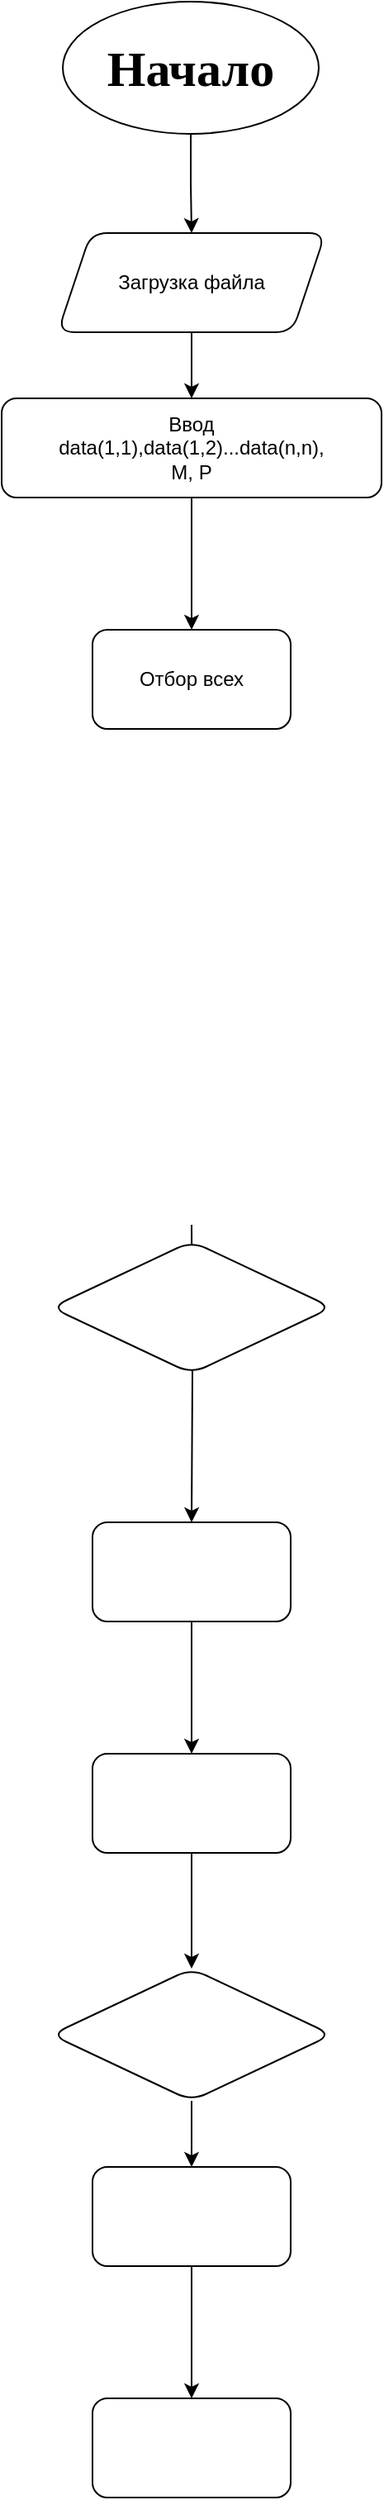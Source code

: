 <mxfile version="15.4.1" type="github">
  <diagram id="C5RBs43oDa-KdzZeNtuy" name="Page-1">
    <mxGraphModel dx="1673" dy="896" grid="1" gridSize="10" guides="1" tooltips="1" connect="1" arrows="1" fold="1" page="1" pageScale="1" pageWidth="1169" pageHeight="1654" math="0" shadow="0">
      <root>
        <mxCell id="WIyWlLk6GJQsqaUBKTNV-0" />
        <mxCell id="WIyWlLk6GJQsqaUBKTNV-1" parent="WIyWlLk6GJQsqaUBKTNV-0" />
        <mxCell id="tONLI_ZuEYyBSYmbDMfp-8" value="" style="edgeStyle=orthogonalEdgeStyle;rounded=0;orthogonalLoop=1;jettySize=auto;html=1;fontFamily=Times New Roman;fontSize=20;" edge="1" parent="WIyWlLk6GJQsqaUBKTNV-1" source="tONLI_ZuEYyBSYmbDMfp-5" target="tONLI_ZuEYyBSYmbDMfp-7">
          <mxGeometry relative="1" as="geometry" />
        </mxCell>
        <mxCell id="tONLI_ZuEYyBSYmbDMfp-5" value="&lt;h1&gt;Начало&lt;/h1&gt;" style="ellipse;whiteSpace=wrap;html=1;rounded=1;fontFamily=Times New Roman;fontSize=15;" vertex="1" parent="WIyWlLk6GJQsqaUBKTNV-1">
          <mxGeometry x="507" y="30" width="155" height="80" as="geometry" />
        </mxCell>
        <mxCell id="tONLI_ZuEYyBSYmbDMfp-22" value="" style="edgeStyle=orthogonalEdgeStyle;rounded=0;orthogonalLoop=1;jettySize=auto;html=1;fontFamily=Times New Roman;fontSize=20;" edge="1" parent="WIyWlLk6GJQsqaUBKTNV-1" source="tONLI_ZuEYyBSYmbDMfp-7" target="tONLI_ZuEYyBSYmbDMfp-21">
          <mxGeometry relative="1" as="geometry" />
        </mxCell>
        <mxCell id="tONLI_ZuEYyBSYmbDMfp-7" value="Загрузка файла" style="shape=parallelogram;perimeter=parallelogramPerimeter;whiteSpace=wrap;html=1;fixedSize=1;rounded=1;" vertex="1" parent="WIyWlLk6GJQsqaUBKTNV-1">
          <mxGeometry x="504" y="170" width="162" height="60" as="geometry" />
        </mxCell>
        <mxCell id="tONLI_ZuEYyBSYmbDMfp-50" value="" style="edgeStyle=orthogonalEdgeStyle;rounded=0;orthogonalLoop=1;jettySize=auto;html=1;fontFamily=Times New Roman;fontSize=15;" edge="1" parent="WIyWlLk6GJQsqaUBKTNV-1" source="tONLI_ZuEYyBSYmbDMfp-21" target="tONLI_ZuEYyBSYmbDMfp-49">
          <mxGeometry relative="1" as="geometry" />
        </mxCell>
        <mxCell id="tONLI_ZuEYyBSYmbDMfp-21" value="Ввод&lt;br&gt;data(1,1),data(1,2)...data(n,n),&lt;br&gt;M, P" style="whiteSpace=wrap;html=1;rounded=1;" vertex="1" parent="WIyWlLk6GJQsqaUBKTNV-1">
          <mxGeometry x="470" y="270" width="230" height="60" as="geometry" />
        </mxCell>
        <mxCell id="tONLI_ZuEYyBSYmbDMfp-31" value="" style="edgeStyle=orthogonalEdgeStyle;rounded=0;orthogonalLoop=1;jettySize=auto;html=1;fontFamily=Times New Roman;fontSize=20;entryX=0.5;entryY=0;entryDx=0;entryDy=0;" edge="1" parent="WIyWlLk6GJQsqaUBKTNV-1" target="tONLI_ZuEYyBSYmbDMfp-30">
          <mxGeometry relative="1" as="geometry">
            <mxPoint x="585" y="770" as="sourcePoint" />
            <mxPoint x="585" y="950" as="targetPoint" />
            <Array as="points" />
          </mxGeometry>
        </mxCell>
        <mxCell id="tONLI_ZuEYyBSYmbDMfp-36" value="" style="edgeStyle=orthogonalEdgeStyle;rounded=0;orthogonalLoop=1;jettySize=auto;html=1;fontFamily=Times New Roman;fontSize=20;" edge="1" parent="WIyWlLk6GJQsqaUBKTNV-1" source="tONLI_ZuEYyBSYmbDMfp-30" target="tONLI_ZuEYyBSYmbDMfp-35">
          <mxGeometry relative="1" as="geometry" />
        </mxCell>
        <mxCell id="tONLI_ZuEYyBSYmbDMfp-30" value="" style="whiteSpace=wrap;html=1;rounded=1;shadow=0;sketch=0;" vertex="1" parent="WIyWlLk6GJQsqaUBKTNV-1">
          <mxGeometry x="525" y="950" width="120" height="60" as="geometry" />
        </mxCell>
        <mxCell id="tONLI_ZuEYyBSYmbDMfp-32" value="" style="rhombus;whiteSpace=wrap;html=1;rounded=1;shadow=0;sketch=0;" vertex="1" parent="WIyWlLk6GJQsqaUBKTNV-1">
          <mxGeometry x="500" y="780" width="170" height="80" as="geometry" />
        </mxCell>
        <mxCell id="tONLI_ZuEYyBSYmbDMfp-38" value="" style="edgeStyle=orthogonalEdgeStyle;rounded=0;orthogonalLoop=1;jettySize=auto;html=1;fontFamily=Times New Roman;fontSize=20;" edge="1" parent="WIyWlLk6GJQsqaUBKTNV-1" source="tONLI_ZuEYyBSYmbDMfp-35" target="tONLI_ZuEYyBSYmbDMfp-37">
          <mxGeometry relative="1" as="geometry" />
        </mxCell>
        <mxCell id="tONLI_ZuEYyBSYmbDMfp-35" value="" style="whiteSpace=wrap;html=1;rounded=1;shadow=0;sketch=0;" vertex="1" parent="WIyWlLk6GJQsqaUBKTNV-1">
          <mxGeometry x="525" y="1090" width="120" height="60" as="geometry" />
        </mxCell>
        <mxCell id="tONLI_ZuEYyBSYmbDMfp-40" value="" style="edgeStyle=orthogonalEdgeStyle;rounded=0;orthogonalLoop=1;jettySize=auto;html=1;fontFamily=Times New Roman;fontSize=20;" edge="1" parent="WIyWlLk6GJQsqaUBKTNV-1" source="tONLI_ZuEYyBSYmbDMfp-37" target="tONLI_ZuEYyBSYmbDMfp-39">
          <mxGeometry relative="1" as="geometry" />
        </mxCell>
        <mxCell id="tONLI_ZuEYyBSYmbDMfp-37" value="" style="rhombus;whiteSpace=wrap;html=1;rounded=1;shadow=0;sketch=0;" vertex="1" parent="WIyWlLk6GJQsqaUBKTNV-1">
          <mxGeometry x="500" y="1220" width="170" height="80" as="geometry" />
        </mxCell>
        <mxCell id="tONLI_ZuEYyBSYmbDMfp-42" value="" style="edgeStyle=orthogonalEdgeStyle;rounded=0;orthogonalLoop=1;jettySize=auto;html=1;fontFamily=Times New Roman;fontSize=20;" edge="1" parent="WIyWlLk6GJQsqaUBKTNV-1" source="tONLI_ZuEYyBSYmbDMfp-39" target="tONLI_ZuEYyBSYmbDMfp-41">
          <mxGeometry relative="1" as="geometry" />
        </mxCell>
        <mxCell id="tONLI_ZuEYyBSYmbDMfp-39" value="" style="rounded=1;whiteSpace=wrap;html=1;shadow=0;sketch=0;" vertex="1" parent="WIyWlLk6GJQsqaUBKTNV-1">
          <mxGeometry x="525" y="1340" width="120" height="60" as="geometry" />
        </mxCell>
        <mxCell id="tONLI_ZuEYyBSYmbDMfp-41" value="" style="rounded=1;whiteSpace=wrap;html=1;shadow=0;sketch=0;" vertex="1" parent="WIyWlLk6GJQsqaUBKTNV-1">
          <mxGeometry x="525" y="1480" width="120" height="60" as="geometry" />
        </mxCell>
        <mxCell id="tONLI_ZuEYyBSYmbDMfp-49" value="Отбор всех" style="whiteSpace=wrap;html=1;rounded=1;" vertex="1" parent="WIyWlLk6GJQsqaUBKTNV-1">
          <mxGeometry x="525" y="410" width="120" height="60" as="geometry" />
        </mxCell>
      </root>
    </mxGraphModel>
  </diagram>
</mxfile>
